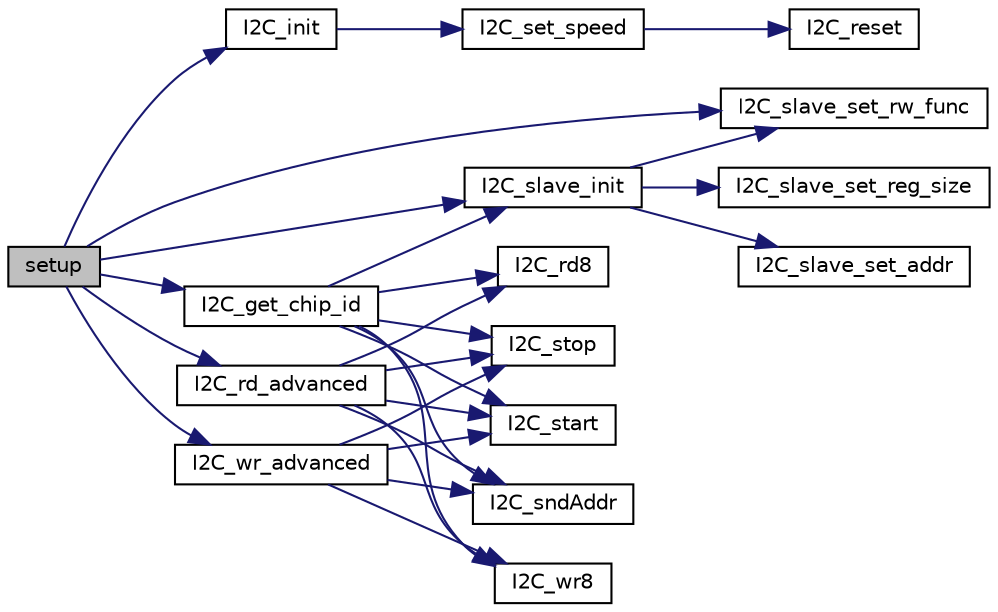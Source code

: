digraph "setup"
{
  edge [fontname="Helvetica",fontsize="10",labelfontname="Helvetica",labelfontsize="10"];
  node [fontname="Helvetica",fontsize="10",shape=record];
  rankdir="LR";
  Node30 [label="setup",height=0.2,width=0.4,color="black", fillcolor="grey75", style="filled", fontcolor="black"];
  Node30 -> Node31 [color="midnightblue",fontsize="10",style="solid",fontname="Helvetica"];
  Node31 [label="I2C_init",height=0.2,width=0.4,color="black", fillcolor="white", style="filled",URL="$ci2c_8c.html#a99283d800332d700deed19f5a37e61d8",tooltip="Enable I2c module on arduino board (including pull-ups, enabling of ACK, and setting clock frequency)..."];
  Node31 -> Node32 [color="midnightblue",fontsize="10",style="solid",fontname="Helvetica"];
  Node32 [label="I2C_set_speed",height=0.2,width=0.4,color="black", fillcolor="white", style="filled",URL="$ci2c_8c.html#a7c5b1857ae28ade8959a8a06f500ecde",tooltip="Change I2C frequency. "];
  Node32 -> Node33 [color="midnightblue",fontsize="10",style="solid",fontname="Helvetica"];
  Node33 [label="I2C_reset",height=0.2,width=0.4,color="black", fillcolor="white", style="filled",URL="$ci2c_8c.html#a2c25bc5fdf909b7d45d722970eb04d82",tooltip="I2C bus reset (Release SCL and SDA lines and re-enable module) "];
  Node30 -> Node34 [color="midnightblue",fontsize="10",style="solid",fontname="Helvetica"];
  Node34 [label="I2C_slave_init",height=0.2,width=0.4,color="black", fillcolor="white", style="filled",URL="$ci2c_8c.html#af93c2e35e06edcea492607b628d5ae1f",tooltip="Init an I2C slave structure for cMI2C communication. "];
  Node34 -> Node35 [color="midnightblue",fontsize="10",style="solid",fontname="Helvetica"];
  Node35 [label="I2C_slave_set_addr",height=0.2,width=0.4,color="black", fillcolor="white", style="filled",URL="$ci2c_8c.html#ad0eed3132d3284d6f921d13488721226",tooltip="Change I2C slave address. "];
  Node34 -> Node36 [color="midnightblue",fontsize="10",style="solid",fontname="Helvetica"];
  Node36 [label="I2C_slave_set_reg_size",height=0.2,width=0.4,color="black", fillcolor="white", style="filled",URL="$ci2c_8c.html#a47d121773459b24568e5df4f81fbf905",tooltip="Change I2C registers map size (for access) "];
  Node34 -> Node37 [color="midnightblue",fontsize="10",style="solid",fontname="Helvetica"];
  Node37 [label="I2C_slave_set_rw_func",height=0.2,width=0.4,color="black", fillcolor="white", style="filled",URL="$ci2c_8c.html#a8d88530833d3685d52ea5486b1316427",tooltip="Redirect slave I2C read/write function (if needed for advanced use) "];
  Node30 -> Node37 [color="midnightblue",fontsize="10",style="solid",fontname="Helvetica"];
  Node30 -> Node38 [color="midnightblue",fontsize="10",style="solid",fontname="Helvetica"];
  Node38 [label="I2C_wr_advanced",height=0.2,width=0.4,color="black", fillcolor="white", style="filled",URL="$ci2c__advanced_8ino.html#a21e16cd4ec558cb48d7df75c546027a2",tooltip="This procedure calls appropriate functions to perform a proper send transaction on I2C bus..."];
  Node38 -> Node39 [color="midnightblue",fontsize="10",style="solid",fontname="Helvetica"];
  Node39 [label="I2C_start",height=0.2,width=0.4,color="black", fillcolor="white", style="filled",URL="$ci2c_8c.html#aaadadbb29f315f2030223665f1988188",tooltip="Send start condition. "];
  Node38 -> Node40 [color="midnightblue",fontsize="10",style="solid",fontname="Helvetica"];
  Node40 [label="I2C_sndAddr",height=0.2,width=0.4,color="black", fillcolor="white", style="filled",URL="$ci2c_8c.html#aae536cceb33d07e71af9d459a2fc6dc8",tooltip="Send I2C address. "];
  Node38 -> Node41 [color="midnightblue",fontsize="10",style="solid",fontname="Helvetica"];
  Node41 [label="I2C_wr8",height=0.2,width=0.4,color="black", fillcolor="white", style="filled",URL="$ci2c_8c.html#ab20db75dfa22dc47df506cab3bd11c60",tooltip="Send byte on bus. "];
  Node38 -> Node42 [color="midnightblue",fontsize="10",style="solid",fontname="Helvetica"];
  Node42 [label="I2C_stop",height=0.2,width=0.4,color="black", fillcolor="white", style="filled",URL="$ci2c_8c.html#a53eb804c24e8e86717f7aaebdab1aa53",tooltip="Send stop condition. "];
  Node30 -> Node43 [color="midnightblue",fontsize="10",style="solid",fontname="Helvetica"];
  Node43 [label="I2C_rd_advanced",height=0.2,width=0.4,color="black", fillcolor="white", style="filled",URL="$ci2c__advanced_8ino.html#a5d82c84361ed35c102edb0f5e4f677d4",tooltip="This procedure calls appropriate functions to perform a proper receive transaction on I2C bus..."];
  Node43 -> Node39 [color="midnightblue",fontsize="10",style="solid",fontname="Helvetica"];
  Node43 -> Node40 [color="midnightblue",fontsize="10",style="solid",fontname="Helvetica"];
  Node43 -> Node41 [color="midnightblue",fontsize="10",style="solid",fontname="Helvetica"];
  Node43 -> Node44 [color="midnightblue",fontsize="10",style="solid",fontname="Helvetica"];
  Node44 [label="I2C_rd8",height=0.2,width=0.4,color="black", fillcolor="white", style="filled",URL="$ci2c_8c.html#a8d6d7eb118ea1505df039075a00c267b",tooltip="Receive byte from bus. "];
  Node43 -> Node42 [color="midnightblue",fontsize="10",style="solid",fontname="Helvetica"];
  Node30 -> Node45 [color="midnightblue",fontsize="10",style="solid",fontname="Helvetica"];
  Node45 [label="I2C_get_chip_id",height=0.2,width=0.4,color="black", fillcolor="white", style="filled",URL="$ci2c__advanced_8ino.html#ad357f6e59cf5ec94f3ccaa70a20e1b11",tooltip="This procedure calls appropriate functions to get chip ID of FUJITSU devices. "];
  Node45 -> Node34 [color="midnightblue",fontsize="10",style="solid",fontname="Helvetica"];
  Node45 -> Node39 [color="midnightblue",fontsize="10",style="solid",fontname="Helvetica"];
  Node45 -> Node40 [color="midnightblue",fontsize="10",style="solid",fontname="Helvetica"];
  Node45 -> Node41 [color="midnightblue",fontsize="10",style="solid",fontname="Helvetica"];
  Node45 -> Node44 [color="midnightblue",fontsize="10",style="solid",fontname="Helvetica"];
  Node45 -> Node42 [color="midnightblue",fontsize="10",style="solid",fontname="Helvetica"];
}
